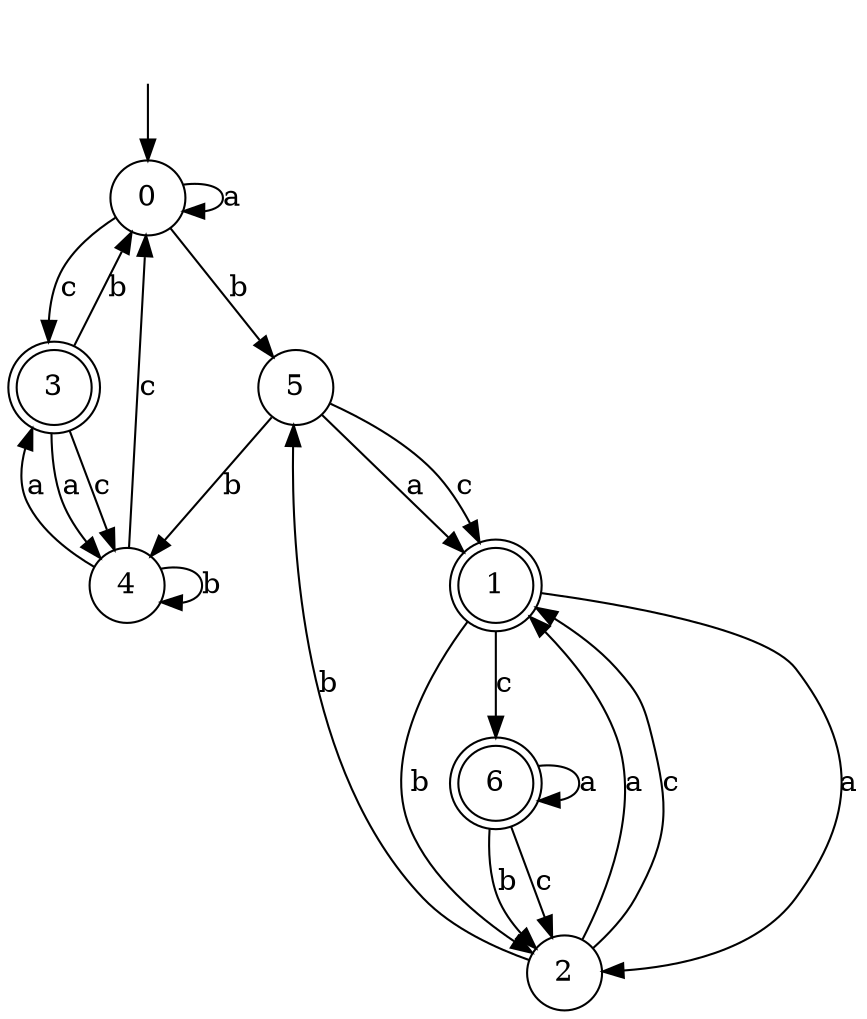 digraph g {
__start [label=""shape=none]
	0[shape="circle" label="0"]
	1[shape="doublecircle" label="1"]
	2[shape="circle" label="2"]
	3[shape="doublecircle" label="3"]
	4[shape="circle" label="4"]
	5[shape="circle" label="5"]
	6[shape="doublecircle" label="6"]

__start -> 0
	0 -> 0 [label="a"]
	0 -> 5 [label="b"]
	0 -> 3 [label="c"]
	1 -> 2 [label="a"]
	1 -> 2 [label="b"]
	1 -> 6 [label="c"]
	2 -> 1 [label="a"]
	2 -> 5 [label="b"]
	2 -> 1 [label="c"]
	3 -> 4 [label="a"]
	3 -> 0 [label="b"]
	3 -> 4 [label="c"]
	4 -> 3 [label="a"]
	4 -> 4 [label="b"]
	4 -> 0 [label="c"]
	5 -> 1 [label="a"]
	5 -> 4 [label="b"]
	5 -> 1 [label="c"]
	6 -> 6 [label="a"]
	6 -> 2 [label="b"]
	6 -> 2 [label="c"]
}
